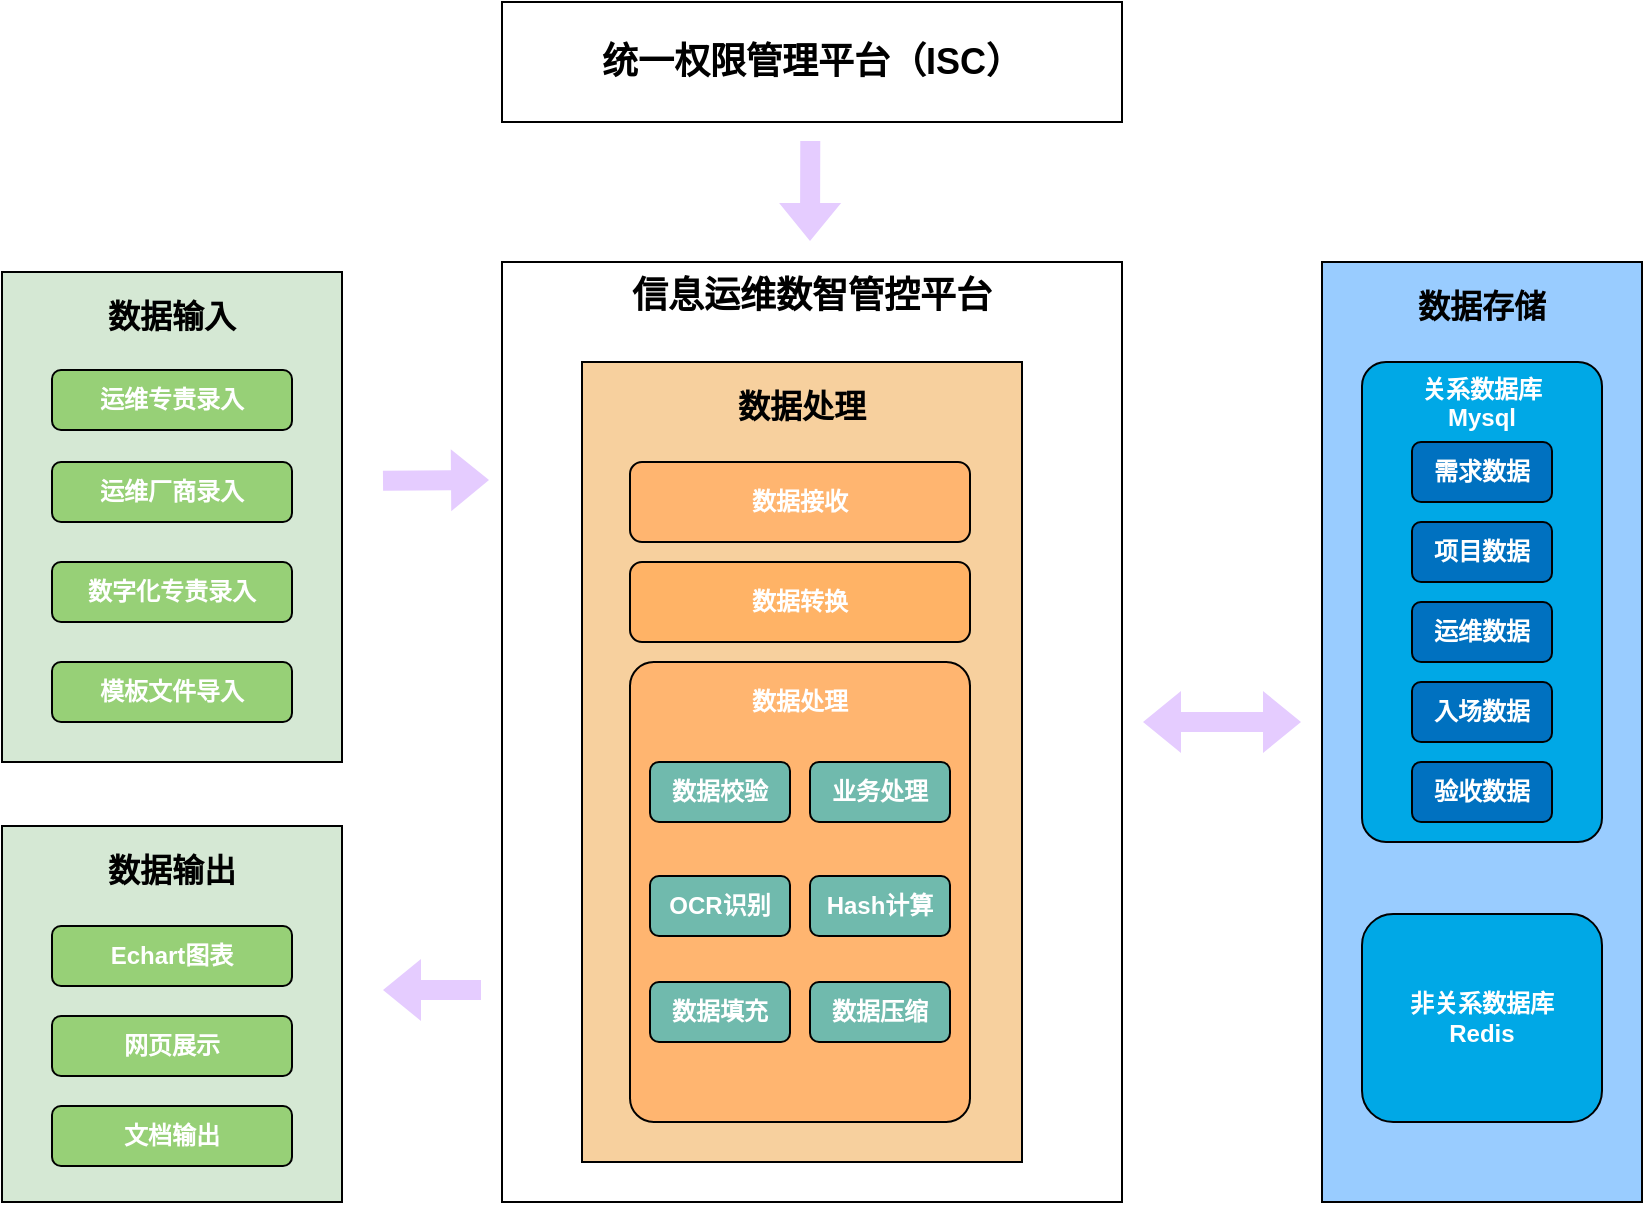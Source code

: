 <mxfile version="21.8.2" type="github">
  <diagram name="第 1 页" id="SOof2jckrEmZIlQwF5F4">
    <mxGraphModel dx="1842" dy="984" grid="1" gridSize="10" guides="1" tooltips="1" connect="1" arrows="1" fold="1" page="1" pageScale="1" pageWidth="1920" pageHeight="1200" math="0" shadow="0">
      <root>
        <mxCell id="0" />
        <mxCell id="1" parent="0" />
        <mxCell id="QdaUAY5Ir_ye8gvIwpKe-1" value="信息运维数智管控平台" style="rounded=0;whiteSpace=wrap;html=1;verticalAlign=top;fontSize=18;fontStyle=1" parent="1" vertex="1">
          <mxGeometry x="650" y="170" width="310" height="470" as="geometry" />
        </mxCell>
        <mxCell id="F_tOMsYDwcDX236YXaVL-4" value="数据输入" style="rounded=0;whiteSpace=wrap;html=1;verticalAlign=top;fillColor=#D5E8D4;fontColor=#000000;fontStyle=1;fontSize=16;spacingTop=6;" parent="1" vertex="1">
          <mxGeometry x="400" y="175" width="170" height="245" as="geometry" />
        </mxCell>
        <mxCell id="F_tOMsYDwcDX236YXaVL-1" value="运维专责录入" style="rounded=1;whiteSpace=wrap;html=1;fillColor=#97D077;labelBorderColor=none;fontColor=#FFFFFF;fontStyle=1" parent="1" vertex="1">
          <mxGeometry x="425" y="224" width="120" height="30" as="geometry" />
        </mxCell>
        <mxCell id="F_tOMsYDwcDX236YXaVL-2" value="模板文件导入" style="rounded=1;whiteSpace=wrap;html=1;fillColor=#97D077;labelBorderColor=none;fontColor=#FFFFFF;fontStyle=1" parent="1" vertex="1">
          <mxGeometry x="425" y="370" width="120" height="30" as="geometry" />
        </mxCell>
        <mxCell id="F_tOMsYDwcDX236YXaVL-5" value="数据处理" style="rounded=0;whiteSpace=wrap;html=1;verticalAlign=top;fillColor=#F7D09E;fontColor=#000000;fontStyle=1;fontSize=16;spacingTop=6;" parent="1" vertex="1">
          <mxGeometry x="690" y="220" width="220" height="400" as="geometry" />
        </mxCell>
        <mxCell id="F_tOMsYDwcDX236YXaVL-6" value="数据存储" style="rounded=0;whiteSpace=wrap;html=1;verticalAlign=top;fillColor=#99CCFF;fontColor=#000000;fontStyle=1;fontSize=16;spacingTop=6;" parent="1" vertex="1">
          <mxGeometry x="1060" y="170" width="160" height="470" as="geometry" />
        </mxCell>
        <mxCell id="F_tOMsYDwcDX236YXaVL-7" value="关系数据库&lt;br&gt;Mysql" style="rounded=1;whiteSpace=wrap;html=1;verticalAlign=top;fillColor=#00A8E6;fontColor=#FFFFFF;fontStyle=1;arcSize=10;" parent="1" vertex="1">
          <mxGeometry x="1080" y="220" width="120" height="240" as="geometry" />
        </mxCell>
        <mxCell id="F_tOMsYDwcDX236YXaVL-8" value="非关系数据库&lt;br&gt;Redis" style="rounded=1;whiteSpace=wrap;html=1;fillColor=#00A8E6;fontColor=#FFFFFF;fontStyle=1" parent="1" vertex="1">
          <mxGeometry x="1080" y="496" width="120" height="104" as="geometry" />
        </mxCell>
        <mxCell id="F_tOMsYDwcDX236YXaVL-9" value="数据接收" style="rounded=1;whiteSpace=wrap;html=1;fillColor=#FFB570;fontColor=#FFFFFF;fontStyle=1" parent="1" vertex="1">
          <mxGeometry x="714" y="270" width="170" height="40" as="geometry" />
        </mxCell>
        <mxCell id="F_tOMsYDwcDX236YXaVL-10" value="数据转换" style="rounded=1;whiteSpace=wrap;html=1;verticalAlign=middle;fillColor=#FFB366;fontColor=#FFFFFF;fontStyle=1" parent="1" vertex="1">
          <mxGeometry x="714" y="320" width="170" height="40" as="geometry" />
        </mxCell>
        <mxCell id="F_tOMsYDwcDX236YXaVL-11" value="数据处理" style="rounded=1;whiteSpace=wrap;html=1;verticalAlign=top;fillColor=#FFB570;fontColor=#FFFFFF;fontStyle=1;spacingTop=6;arcSize=7;" parent="1" vertex="1">
          <mxGeometry x="714" y="370" width="170" height="230" as="geometry" />
        </mxCell>
        <mxCell id="F_tOMsYDwcDX236YXaVL-12" value="" style="shape=flexArrow;endArrow=classic;html=1;rounded=0;entryX=0;entryY=0.5;entryDx=0;entryDy=0;fontColor=#FFFFFF;fontStyle=1;strokeColor=none;fillColor=#E5CCFF;" parent="1" edge="1">
          <mxGeometry width="50" height="50" relative="1" as="geometry">
            <mxPoint x="590" y="279.37" as="sourcePoint" />
            <mxPoint x="644" y="278.95" as="targetPoint" />
          </mxGeometry>
        </mxCell>
        <mxCell id="F_tOMsYDwcDX236YXaVL-14" value="数据输出" style="rounded=0;whiteSpace=wrap;html=1;verticalAlign=top;fillColor=#D5E8D4;fontColor=#000000;fontStyle=1;fontSize=16;spacingTop=6;" parent="1" vertex="1">
          <mxGeometry x="400" y="452" width="170" height="188" as="geometry" />
        </mxCell>
        <mxCell id="F_tOMsYDwcDX236YXaVL-15" value="Echart图表" style="rounded=1;whiteSpace=wrap;html=1;fillColor=#97D077;fontColor=#FFFFFF;fontStyle=1" parent="1" vertex="1">
          <mxGeometry x="425" y="502" width="120" height="30" as="geometry" />
        </mxCell>
        <mxCell id="F_tOMsYDwcDX236YXaVL-16" value="网页展示" style="rounded=1;whiteSpace=wrap;html=1;fillColor=#97D077;fontColor=#FFFFFF;fontStyle=1" parent="1" vertex="1">
          <mxGeometry x="425" y="547" width="120" height="30" as="geometry" />
        </mxCell>
        <mxCell id="F_tOMsYDwcDX236YXaVL-17" value="文档输出" style="rounded=1;whiteSpace=wrap;html=1;fillColor=#97D077;fontColor=#FFFFFF;fontStyle=1" parent="1" vertex="1">
          <mxGeometry x="425" y="592" width="120" height="30" as="geometry" />
        </mxCell>
        <mxCell id="F_tOMsYDwcDX236YXaVL-20" value="运维厂商录入" style="rounded=1;whiteSpace=wrap;html=1;fillColor=#97D077;labelBorderColor=none;fontColor=#FFFFFF;fontStyle=1" parent="1" vertex="1">
          <mxGeometry x="425" y="270" width="120" height="30" as="geometry" />
        </mxCell>
        <mxCell id="F_tOMsYDwcDX236YXaVL-21" value="数字化专责录入" style="rounded=1;whiteSpace=wrap;html=1;fillColor=#97D077;labelBorderColor=none;fontColor=#FFFFFF;fontStyle=1" parent="1" vertex="1">
          <mxGeometry x="425" y="320" width="120" height="30" as="geometry" />
        </mxCell>
        <mxCell id="F_tOMsYDwcDX236YXaVL-24" value="需求数据" style="rounded=1;whiteSpace=wrap;html=1;fillColor=#0071C0;fontColor=#FFFFFF;fontStyle=1" parent="1" vertex="1">
          <mxGeometry x="1105" y="260" width="70" height="30" as="geometry" />
        </mxCell>
        <mxCell id="F_tOMsYDwcDX236YXaVL-25" value="项目数据" style="rounded=1;whiteSpace=wrap;html=1;fillColor=#0071C0;fontColor=#FFFFFF;fontStyle=1" parent="1" vertex="1">
          <mxGeometry x="1105" y="300" width="70" height="30" as="geometry" />
        </mxCell>
        <mxCell id="F_tOMsYDwcDX236YXaVL-26" value="运维数据" style="rounded=1;whiteSpace=wrap;html=1;fillColor=#0071C0;fontColor=#FFFFFF;fontStyle=1" parent="1" vertex="1">
          <mxGeometry x="1105" y="340" width="70" height="30" as="geometry" />
        </mxCell>
        <mxCell id="F_tOMsYDwcDX236YXaVL-27" value="验收数据" style="rounded=1;whiteSpace=wrap;html=1;fillColor=#0071C0;fontColor=#FFFFFF;fontStyle=1" parent="1" vertex="1">
          <mxGeometry x="1105" y="420" width="70" height="30" as="geometry" />
        </mxCell>
        <mxCell id="F_tOMsYDwcDX236YXaVL-28" value="入场数据" style="rounded=1;whiteSpace=wrap;html=1;fillColor=#0071C0;fontColor=#FFFFFF;fontStyle=1" parent="1" vertex="1">
          <mxGeometry x="1105" y="380" width="70" height="30" as="geometry" />
        </mxCell>
        <mxCell id="F_tOMsYDwcDX236YXaVL-32" value="OCR识别" style="rounded=1;whiteSpace=wrap;html=1;fillColor=#70BAAD;fontColor=#FFFFFF;fontStyle=1" parent="1" vertex="1">
          <mxGeometry x="724" y="477" width="70" height="30" as="geometry" />
        </mxCell>
        <mxCell id="F_tOMsYDwcDX236YXaVL-33" value="Hash计算" style="rounded=1;whiteSpace=wrap;html=1;fillColor=#70BAAD;fontColor=#FFFFFF;fontStyle=1" parent="1" vertex="1">
          <mxGeometry x="804" y="477" width="70" height="30" as="geometry" />
        </mxCell>
        <mxCell id="F_tOMsYDwcDX236YXaVL-35" value="数据校验" style="rounded=1;whiteSpace=wrap;html=1;fillColor=#70BAAD;fontColor=#FFFFFF;fontStyle=1" parent="1" vertex="1">
          <mxGeometry x="724" y="420" width="70" height="30" as="geometry" />
        </mxCell>
        <mxCell id="F_tOMsYDwcDX236YXaVL-36" value="业务处理" style="rounded=1;whiteSpace=wrap;html=1;fillColor=#70BAAD;fontColor=#FFFFFF;fontStyle=1" parent="1" vertex="1">
          <mxGeometry x="804" y="420" width="70" height="30" as="geometry" />
        </mxCell>
        <mxCell id="F_tOMsYDwcDX236YXaVL-38" value="数据压缩" style="rounded=1;whiteSpace=wrap;html=1;fillColor=#70BAAD;fontColor=#FFFFFF;fontStyle=1" parent="1" vertex="1">
          <mxGeometry x="804" y="530" width="70" height="30" as="geometry" />
        </mxCell>
        <mxCell id="F_tOMsYDwcDX236YXaVL-39" value="数据填充" style="rounded=1;whiteSpace=wrap;html=1;fillColor=#70BAAD;fontColor=#FFFFFF;fontStyle=1" parent="1" vertex="1">
          <mxGeometry x="724" y="530" width="70" height="30" as="geometry" />
        </mxCell>
        <mxCell id="F_tOMsYDwcDX236YXaVL-42" value="" style="shape=flexArrow;endArrow=classic;html=1;rounded=0;fontColor=#FFFFFF;fontStyle=1;strokeColor=none;fillColor=#E5CCFF;" parent="1" edge="1">
          <mxGeometry width="50" height="50" relative="1" as="geometry">
            <mxPoint x="640" y="534" as="sourcePoint" />
            <mxPoint x="590" y="534" as="targetPoint" />
          </mxGeometry>
        </mxCell>
        <mxCell id="QdaUAY5Ir_ye8gvIwpKe-2" value="统一权限管理平台（ISC）" style="rounded=0;whiteSpace=wrap;html=1;fontSize=18;fontStyle=1" parent="1" vertex="1">
          <mxGeometry x="650" y="40" width="310" height="60" as="geometry" />
        </mxCell>
        <mxCell id="QdaUAY5Ir_ye8gvIwpKe-6" value="" style="shape=flexArrow;endArrow=classic;html=1;rounded=0;fontColor=#FFFFFF;fontStyle=1;strokeColor=none;fillColor=#E5CCFF;width=10;" parent="1" edge="1">
          <mxGeometry width="50" height="50" relative="1" as="geometry">
            <mxPoint x="804.14" y="109" as="sourcePoint" />
            <mxPoint x="804" y="160" as="targetPoint" />
          </mxGeometry>
        </mxCell>
        <mxCell id="QdaUAY5Ir_ye8gvIwpKe-11" value="" style="shape=flexArrow;endArrow=classic;startArrow=classic;html=1;rounded=0;fillColor=#E5CCFF;strokeColor=none;" parent="1" edge="1">
          <mxGeometry width="100" height="100" relative="1" as="geometry">
            <mxPoint x="970" y="400" as="sourcePoint" />
            <mxPoint x="1050" y="400" as="targetPoint" />
          </mxGeometry>
        </mxCell>
      </root>
    </mxGraphModel>
  </diagram>
</mxfile>
